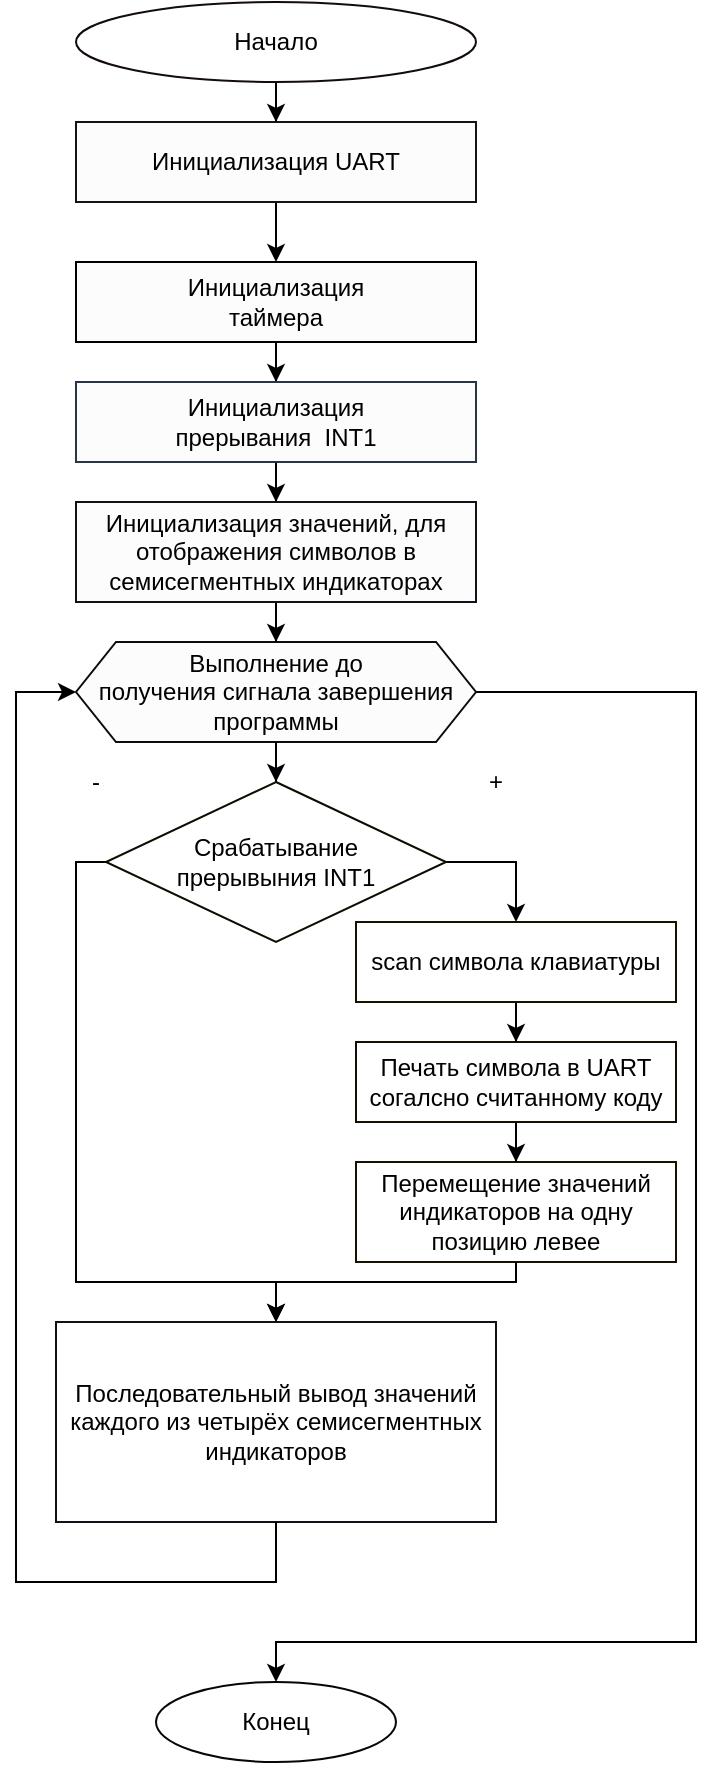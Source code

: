 <mxfile version="13.7.9" type="device"><diagram id="r11_-AKN1prUgQ-J7B2l" name="Страница 1"><mxGraphModel dx="872" dy="408" grid="1" gridSize="10" guides="1" tooltips="1" connect="1" arrows="1" fold="1" page="1" pageScale="1" pageWidth="827" pageHeight="1169" math="0" shadow="0"><root><mxCell id="0"/><mxCell id="1" parent="0"/><mxCell id="TXKPj8wlpcaidvU7rI2c-12" value="" style="edgeStyle=orthogonalEdgeStyle;rounded=0;orthogonalLoop=1;jettySize=auto;html=1;" parent="1" source="TXKPj8wlpcaidvU7rI2c-1" target="TXKPj8wlpcaidvU7rI2c-2" edge="1"><mxGeometry relative="1" as="geometry"/></mxCell><mxCell id="TXKPj8wlpcaidvU7rI2c-1" value="Начало" style="ellipse;whiteSpace=wrap;html=1;fillColor=#FFFFFF;strokeColor=#140C0C;" parent="1" vertex="1"><mxGeometry x="280" y="40" width="200" height="40" as="geometry"/></mxCell><mxCell id="TXKPj8wlpcaidvU7rI2c-13" value="" style="edgeStyle=orthogonalEdgeStyle;rounded=0;orthogonalLoop=1;jettySize=auto;html=1;" parent="1" source="TXKPj8wlpcaidvU7rI2c-2" target="TXKPj8wlpcaidvU7rI2c-3" edge="1"><mxGeometry relative="1" as="geometry"/></mxCell><mxCell id="TXKPj8wlpcaidvU7rI2c-2" value="Инициализация UART" style="rounded=0;whiteSpace=wrap;html=1;fillColor=#FCFCFC;strokeColor=#171313;" parent="1" vertex="1"><mxGeometry x="280" y="100" width="200" height="40" as="geometry"/></mxCell><mxCell id="TXKPj8wlpcaidvU7rI2c-14" value="" style="edgeStyle=orthogonalEdgeStyle;rounded=0;orthogonalLoop=1;jettySize=auto;html=1;" parent="1" source="TXKPj8wlpcaidvU7rI2c-3" target="TXKPj8wlpcaidvU7rI2c-4" edge="1"><mxGeometry relative="1" as="geometry"/></mxCell><mxCell id="TXKPj8wlpcaidvU7rI2c-3" value="Инициализация&lt;br&gt;таймера" style="rounded=0;whiteSpace=wrap;html=1;fillColor=#FCFCFC;strokeColor=#000000;" parent="1" vertex="1"><mxGeometry x="280" y="170" width="200" height="40" as="geometry"/></mxCell><mxCell id="TXKPj8wlpcaidvU7rI2c-15" value="" style="edgeStyle=orthogonalEdgeStyle;rounded=0;orthogonalLoop=1;jettySize=auto;html=1;" parent="1" source="TXKPj8wlpcaidvU7rI2c-4" target="TXKPj8wlpcaidvU7rI2c-5" edge="1"><mxGeometry relative="1" as="geometry"/></mxCell><mxCell id="TXKPj8wlpcaidvU7rI2c-4" value="Инициализация&lt;br&gt;прерывания&amp;nbsp; INT1" style="rounded=0;whiteSpace=wrap;html=1;fillColor=#FCFCFC;strokeColor=#283547;" parent="1" vertex="1"><mxGeometry x="280" y="230" width="200" height="40" as="geometry"/></mxCell><mxCell id="TXKPj8wlpcaidvU7rI2c-16" value="" style="edgeStyle=orthogonalEdgeStyle;rounded=0;orthogonalLoop=1;jettySize=auto;html=1;" parent="1" source="TXKPj8wlpcaidvU7rI2c-5" target="TXKPj8wlpcaidvU7rI2c-7" edge="1"><mxGeometry relative="1" as="geometry"/></mxCell><mxCell id="TXKPj8wlpcaidvU7rI2c-5" value="Инициализация значений, для отображения символов в семисегментных индикаторах" style="rounded=0;whiteSpace=wrap;html=1;fillColor=#FCFCFC;strokeColor=#0E1319;" parent="1" vertex="1"><mxGeometry x="280" y="290" width="200" height="50" as="geometry"/></mxCell><mxCell id="TXKPj8wlpcaidvU7rI2c-17" value="" style="edgeStyle=orthogonalEdgeStyle;rounded=0;orthogonalLoop=1;jettySize=auto;html=1;" parent="1" source="TXKPj8wlpcaidvU7rI2c-7" target="TXKPj8wlpcaidvU7rI2c-8" edge="1"><mxGeometry relative="1" as="geometry"/></mxCell><mxCell id="TXKPj8wlpcaidvU7rI2c-32" style="edgeStyle=orthogonalEdgeStyle;rounded=0;orthogonalLoop=1;jettySize=auto;html=1;exitX=1;exitY=0.5;exitDx=0;exitDy=0;entryX=0.5;entryY=0;entryDx=0;entryDy=0;" parent="1" source="TXKPj8wlpcaidvU7rI2c-7" target="TXKPj8wlpcaidvU7rI2c-31" edge="1"><mxGeometry relative="1" as="geometry"><Array as="points"><mxPoint x="590" y="385"/><mxPoint x="590" y="860"/><mxPoint x="380" y="860"/></Array></mxGeometry></mxCell><mxCell id="TXKPj8wlpcaidvU7rI2c-7" value="Выполнение до&lt;br&gt;получения сигнала завершения программы" style="shape=hexagon;perimeter=hexagonPerimeter2;whiteSpace=wrap;html=1;fixedSize=1;fillColor=#FCFCFC;strokeColor=#090B0F;shadow=0;" parent="1" vertex="1"><mxGeometry x="280" y="360" width="200" height="50" as="geometry"/></mxCell><mxCell id="TXKPj8wlpcaidvU7rI2c-18" style="edgeStyle=orthogonalEdgeStyle;rounded=0;orthogonalLoop=1;jettySize=auto;html=1;exitX=1;exitY=0.5;exitDx=0;exitDy=0;entryX=0.5;entryY=0;entryDx=0;entryDy=0;" parent="1" source="TXKPj8wlpcaidvU7rI2c-8" target="TXKPj8wlpcaidvU7rI2c-9" edge="1"><mxGeometry relative="1" as="geometry"/></mxCell><mxCell id="TXKPj8wlpcaidvU7rI2c-25" style="edgeStyle=orthogonalEdgeStyle;rounded=0;orthogonalLoop=1;jettySize=auto;html=1;exitX=0;exitY=0.5;exitDx=0;exitDy=0;entryX=0.5;entryY=0;entryDx=0;entryDy=0;" parent="1" source="TXKPj8wlpcaidvU7rI2c-8" target="TXKPj8wlpcaidvU7rI2c-21" edge="1"><mxGeometry relative="1" as="geometry"><Array as="points"><mxPoint x="280" y="470"/><mxPoint x="280" y="680"/><mxPoint x="380" y="680"/></Array></mxGeometry></mxCell><mxCell id="TXKPj8wlpcaidvU7rI2c-8" value="Срабатывание &lt;br&gt;прерывыния INT1" style="rhombus;whiteSpace=wrap;html=1;fillColor=#FFFFFF;strokeColor=#0F0B00;" parent="1" vertex="1"><mxGeometry x="295" y="430" width="170" height="80" as="geometry"/></mxCell><mxCell id="TXKPj8wlpcaidvU7rI2c-19" value="" style="edgeStyle=orthogonalEdgeStyle;rounded=0;orthogonalLoop=1;jettySize=auto;html=1;" parent="1" source="TXKPj8wlpcaidvU7rI2c-9" target="TXKPj8wlpcaidvU7rI2c-10" edge="1"><mxGeometry relative="1" as="geometry"/></mxCell><mxCell id="TXKPj8wlpcaidvU7rI2c-9" value="scan символа клавиатуры" style="rounded=0;whiteSpace=wrap;html=1;fillColor=#FFFFFF;strokeColor=#171100;" parent="1" vertex="1"><mxGeometry x="420" y="500" width="160" height="40" as="geometry"/></mxCell><mxCell id="TXKPj8wlpcaidvU7rI2c-20" value="" style="edgeStyle=orthogonalEdgeStyle;rounded=0;orthogonalLoop=1;jettySize=auto;html=1;" parent="1" source="TXKPj8wlpcaidvU7rI2c-10" target="TXKPj8wlpcaidvU7rI2c-11" edge="1"><mxGeometry relative="1" as="geometry"/></mxCell><mxCell id="TXKPj8wlpcaidvU7rI2c-10" value="Печать символа в UART согалсно считанному коду" style="rounded=0;whiteSpace=wrap;html=1;fillColor=#FFFFFF;strokeColor=#140F00;" parent="1" vertex="1"><mxGeometry x="420" y="560" width="160" height="40" as="geometry"/></mxCell><mxCell id="TXKPj8wlpcaidvU7rI2c-26" style="edgeStyle=orthogonalEdgeStyle;rounded=0;orthogonalLoop=1;jettySize=auto;html=1;exitX=0.5;exitY=1;exitDx=0;exitDy=0;entryX=0.5;entryY=0;entryDx=0;entryDy=0;" parent="1" source="TXKPj8wlpcaidvU7rI2c-11" target="TXKPj8wlpcaidvU7rI2c-21" edge="1"><mxGeometry relative="1" as="geometry"><Array as="points"><mxPoint x="500" y="680"/><mxPoint x="380" y="680"/></Array></mxGeometry></mxCell><mxCell id="TXKPj8wlpcaidvU7rI2c-11" value="Перемещение значений индикаторов на одну позицию левее" style="rounded=0;whiteSpace=wrap;html=1;fillColor=#FFFFFF;strokeColor=#171100;" parent="1" vertex="1"><mxGeometry x="420" y="620" width="160" height="50" as="geometry"/></mxCell><mxCell id="TXKPj8wlpcaidvU7rI2c-21" value="Последовательный вывод значений каждого из четырёх семисегментных индикаторов" style="rounded=0;whiteSpace=wrap;html=1;fillColor=#FFFFFF;strokeColor=#0E1319;" parent="1" vertex="1"><mxGeometry x="270" y="700" width="220" height="100" as="geometry"/></mxCell><mxCell id="TXKPj8wlpcaidvU7rI2c-30" style="edgeStyle=orthogonalEdgeStyle;rounded=0;orthogonalLoop=1;jettySize=auto;html=1;entryX=0;entryY=0.5;entryDx=0;entryDy=0;" parent="1" source="TXKPj8wlpcaidvU7rI2c-21" target="TXKPj8wlpcaidvU7rI2c-7" edge="1"><mxGeometry relative="1" as="geometry"><mxPoint x="380" y="900" as="sourcePoint"/><Array as="points"><mxPoint x="380" y="830"/><mxPoint x="250" y="830"/><mxPoint x="250" y="385"/></Array></mxGeometry></mxCell><mxCell id="TXKPj8wlpcaidvU7rI2c-31" value="Конец" style="ellipse;whiteSpace=wrap;html=1;fillColor=#FFFFFF;strokeColor=#0A0504;" parent="1" vertex="1"><mxGeometry x="320" y="880" width="120" height="40" as="geometry"/></mxCell><mxCell id="TXKPj8wlpcaidvU7rI2c-33" value="+" style="text;html=1;strokeColor=none;fillColor=none;align=center;verticalAlign=middle;whiteSpace=wrap;rounded=0;" parent="1" vertex="1"><mxGeometry x="470" y="420" width="40" height="20" as="geometry"/></mxCell><mxCell id="TXKPj8wlpcaidvU7rI2c-34" value="-" style="text;html=1;strokeColor=none;fillColor=none;align=center;verticalAlign=middle;whiteSpace=wrap;rounded=0;" parent="1" vertex="1"><mxGeometry x="270" y="420" width="40" height="20" as="geometry"/></mxCell></root></mxGraphModel></diagram></mxfile>